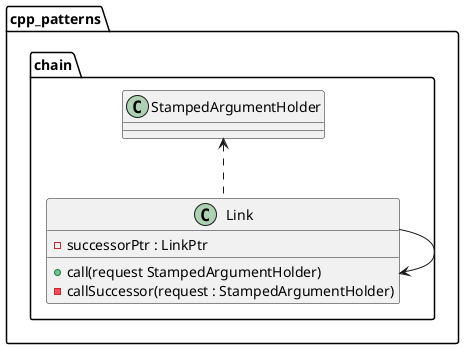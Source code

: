 
@startuml

namespace cpp_patterns {
    namespace chain {

        class StampedArgumentHolder {

        }

        class Link {
            - successorPtr : LinkPtr
            + call(request StampedArgumentHolder)
            - callSuccessor(request : StampedArgumentHolder)
        }

        Link -> Link
        StampedArgumentHolder <.. Link

    }
}

@enduml
